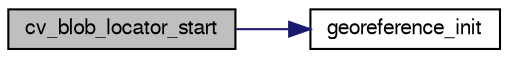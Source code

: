 digraph "cv_blob_locator_start"
{
  edge [fontname="FreeSans",fontsize="10",labelfontname="FreeSans",labelfontsize="10"];
  node [fontname="FreeSans",fontsize="10",shape=record];
  rankdir="LR";
  Node1 [label="cv_blob_locator_start",height=0.2,width=0.4,color="black", fillcolor="grey75", style="filled", fontcolor="black"];
  Node1 -> Node2 [color="midnightblue",fontsize="10",style="solid",fontname="FreeSans"];
  Node2 [label="georeference_init",height=0.2,width=0.4,color="black", fillcolor="white", style="filled",URL="$cv__georeference_8c.html#a41379c2909e00206b2c73893f814660e"];
}
